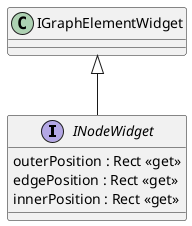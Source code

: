 @startuml
interface INodeWidget {
    outerPosition : Rect <<get>>
    edgePosition : Rect <<get>>
    innerPosition : Rect <<get>>
}
IGraphElementWidget <|-- INodeWidget
@enduml
